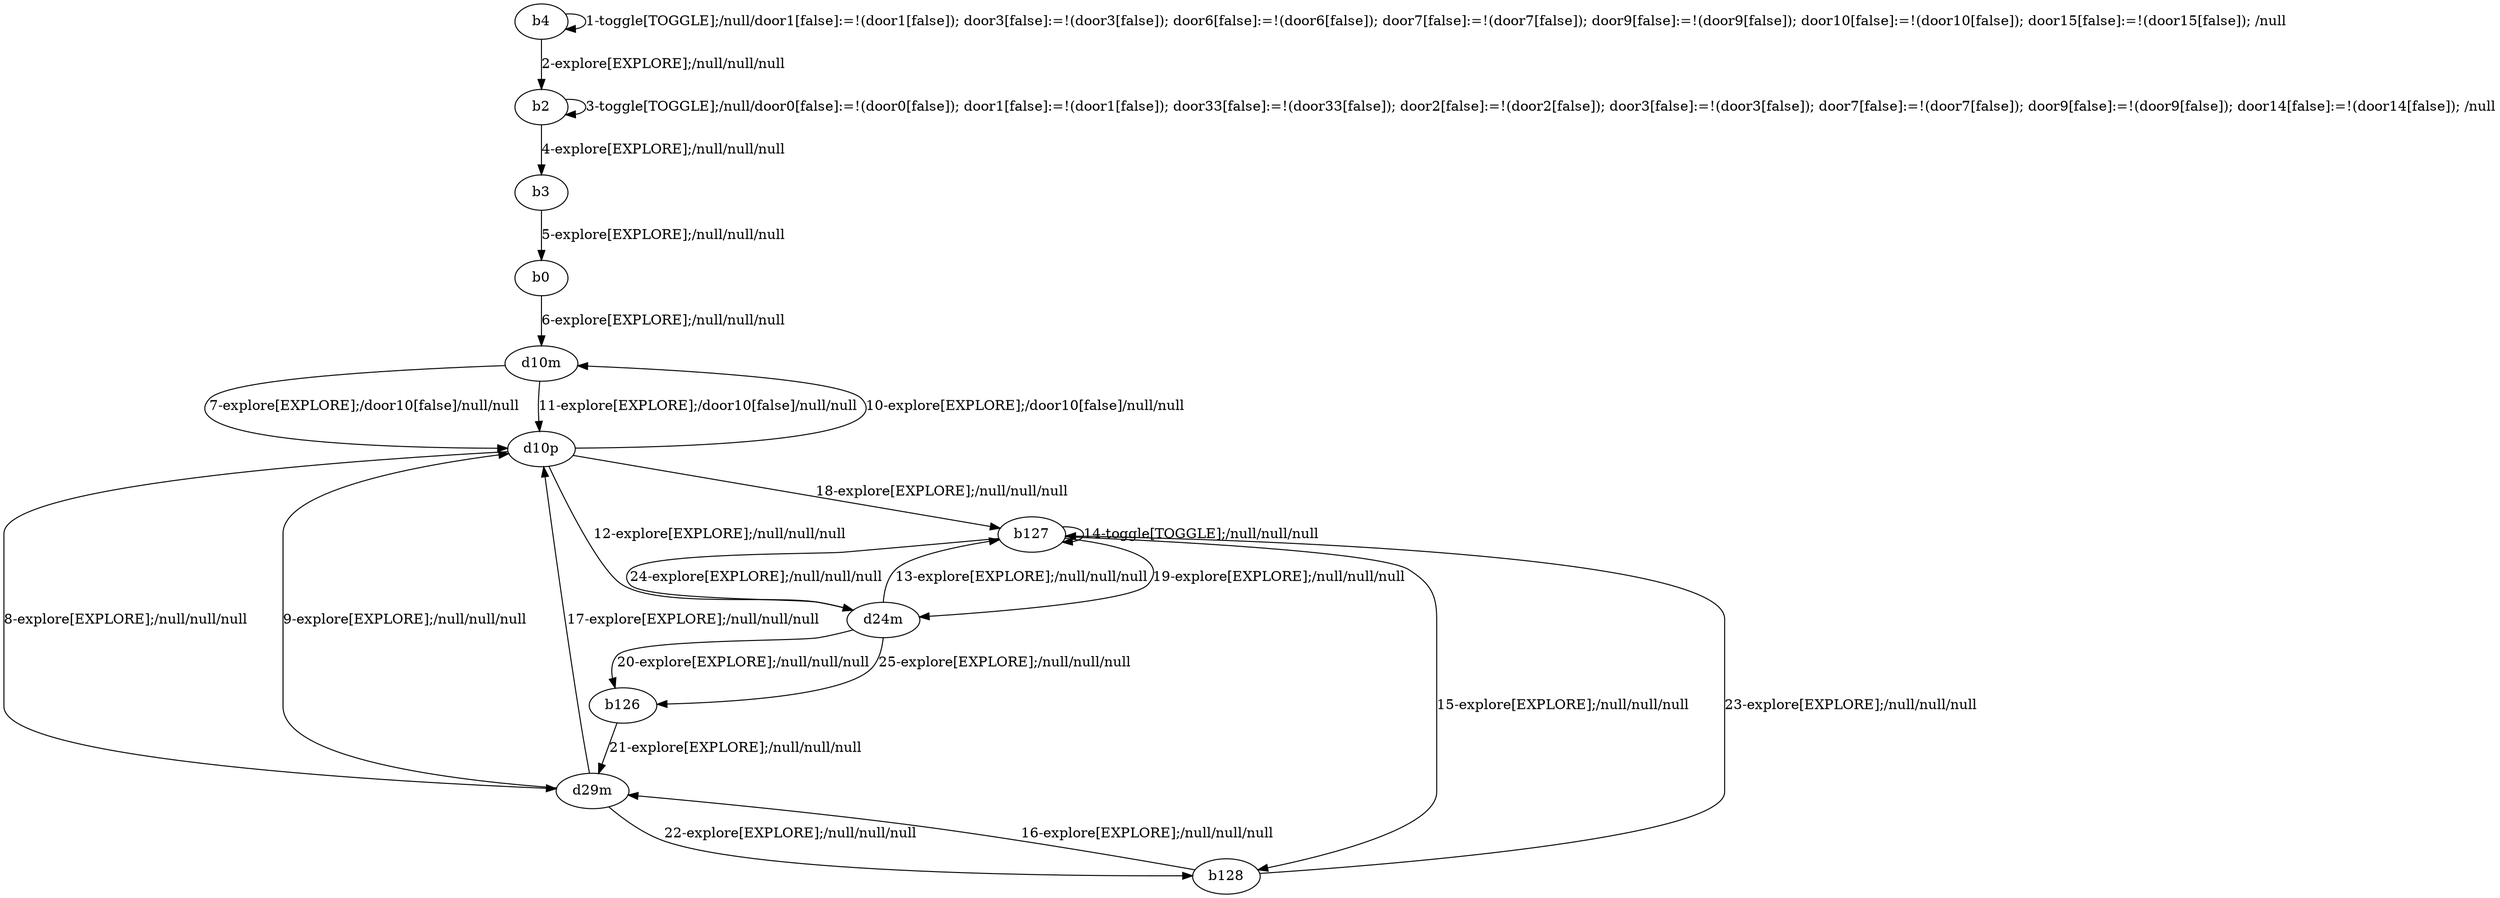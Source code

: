 # Total number of goals covered by this test: 4
# d29m --> d10p
# b127 --> b128
# b128 --> d29m
# b128 --> b127

digraph g {
"b4" -> "b4" [label = "1-toggle[TOGGLE];/null/door1[false]:=!(door1[false]); door3[false]:=!(door3[false]); door6[false]:=!(door6[false]); door7[false]:=!(door7[false]); door9[false]:=!(door9[false]); door10[false]:=!(door10[false]); door15[false]:=!(door15[false]); /null"];
"b4" -> "b2" [label = "2-explore[EXPLORE];/null/null/null"];
"b2" -> "b2" [label = "3-toggle[TOGGLE];/null/door0[false]:=!(door0[false]); door1[false]:=!(door1[false]); door33[false]:=!(door33[false]); door2[false]:=!(door2[false]); door3[false]:=!(door3[false]); door7[false]:=!(door7[false]); door9[false]:=!(door9[false]); door14[false]:=!(door14[false]); /null"];
"b2" -> "b3" [label = "4-explore[EXPLORE];/null/null/null"];
"b3" -> "b0" [label = "5-explore[EXPLORE];/null/null/null"];
"b0" -> "d10m" [label = "6-explore[EXPLORE];/null/null/null"];
"d10m" -> "d10p" [label = "7-explore[EXPLORE];/door10[false]/null/null"];
"d10p" -> "d29m" [label = "8-explore[EXPLORE];/null/null/null"];
"d29m" -> "d10p" [label = "9-explore[EXPLORE];/null/null/null"];
"d10p" -> "d10m" [label = "10-explore[EXPLORE];/door10[false]/null/null"];
"d10m" -> "d10p" [label = "11-explore[EXPLORE];/door10[false]/null/null"];
"d10p" -> "d24m" [label = "12-explore[EXPLORE];/null/null/null"];
"d24m" -> "b127" [label = "13-explore[EXPLORE];/null/null/null"];
"b127" -> "b127" [label = "14-toggle[TOGGLE];/null/null/null"];
"b127" -> "b128" [label = "15-explore[EXPLORE];/null/null/null"];
"b128" -> "d29m" [label = "16-explore[EXPLORE];/null/null/null"];
"d29m" -> "d10p" [label = "17-explore[EXPLORE];/null/null/null"];
"d10p" -> "b127" [label = "18-explore[EXPLORE];/null/null/null"];
"b127" -> "d24m" [label = "19-explore[EXPLORE];/null/null/null"];
"d24m" -> "b126" [label = "20-explore[EXPLORE];/null/null/null"];
"b126" -> "d29m" [label = "21-explore[EXPLORE];/null/null/null"];
"d29m" -> "b128" [label = "22-explore[EXPLORE];/null/null/null"];
"b128" -> "b127" [label = "23-explore[EXPLORE];/null/null/null"];
"b127" -> "d24m" [label = "24-explore[EXPLORE];/null/null/null"];
"d24m" -> "b126" [label = "25-explore[EXPLORE];/null/null/null"];
}